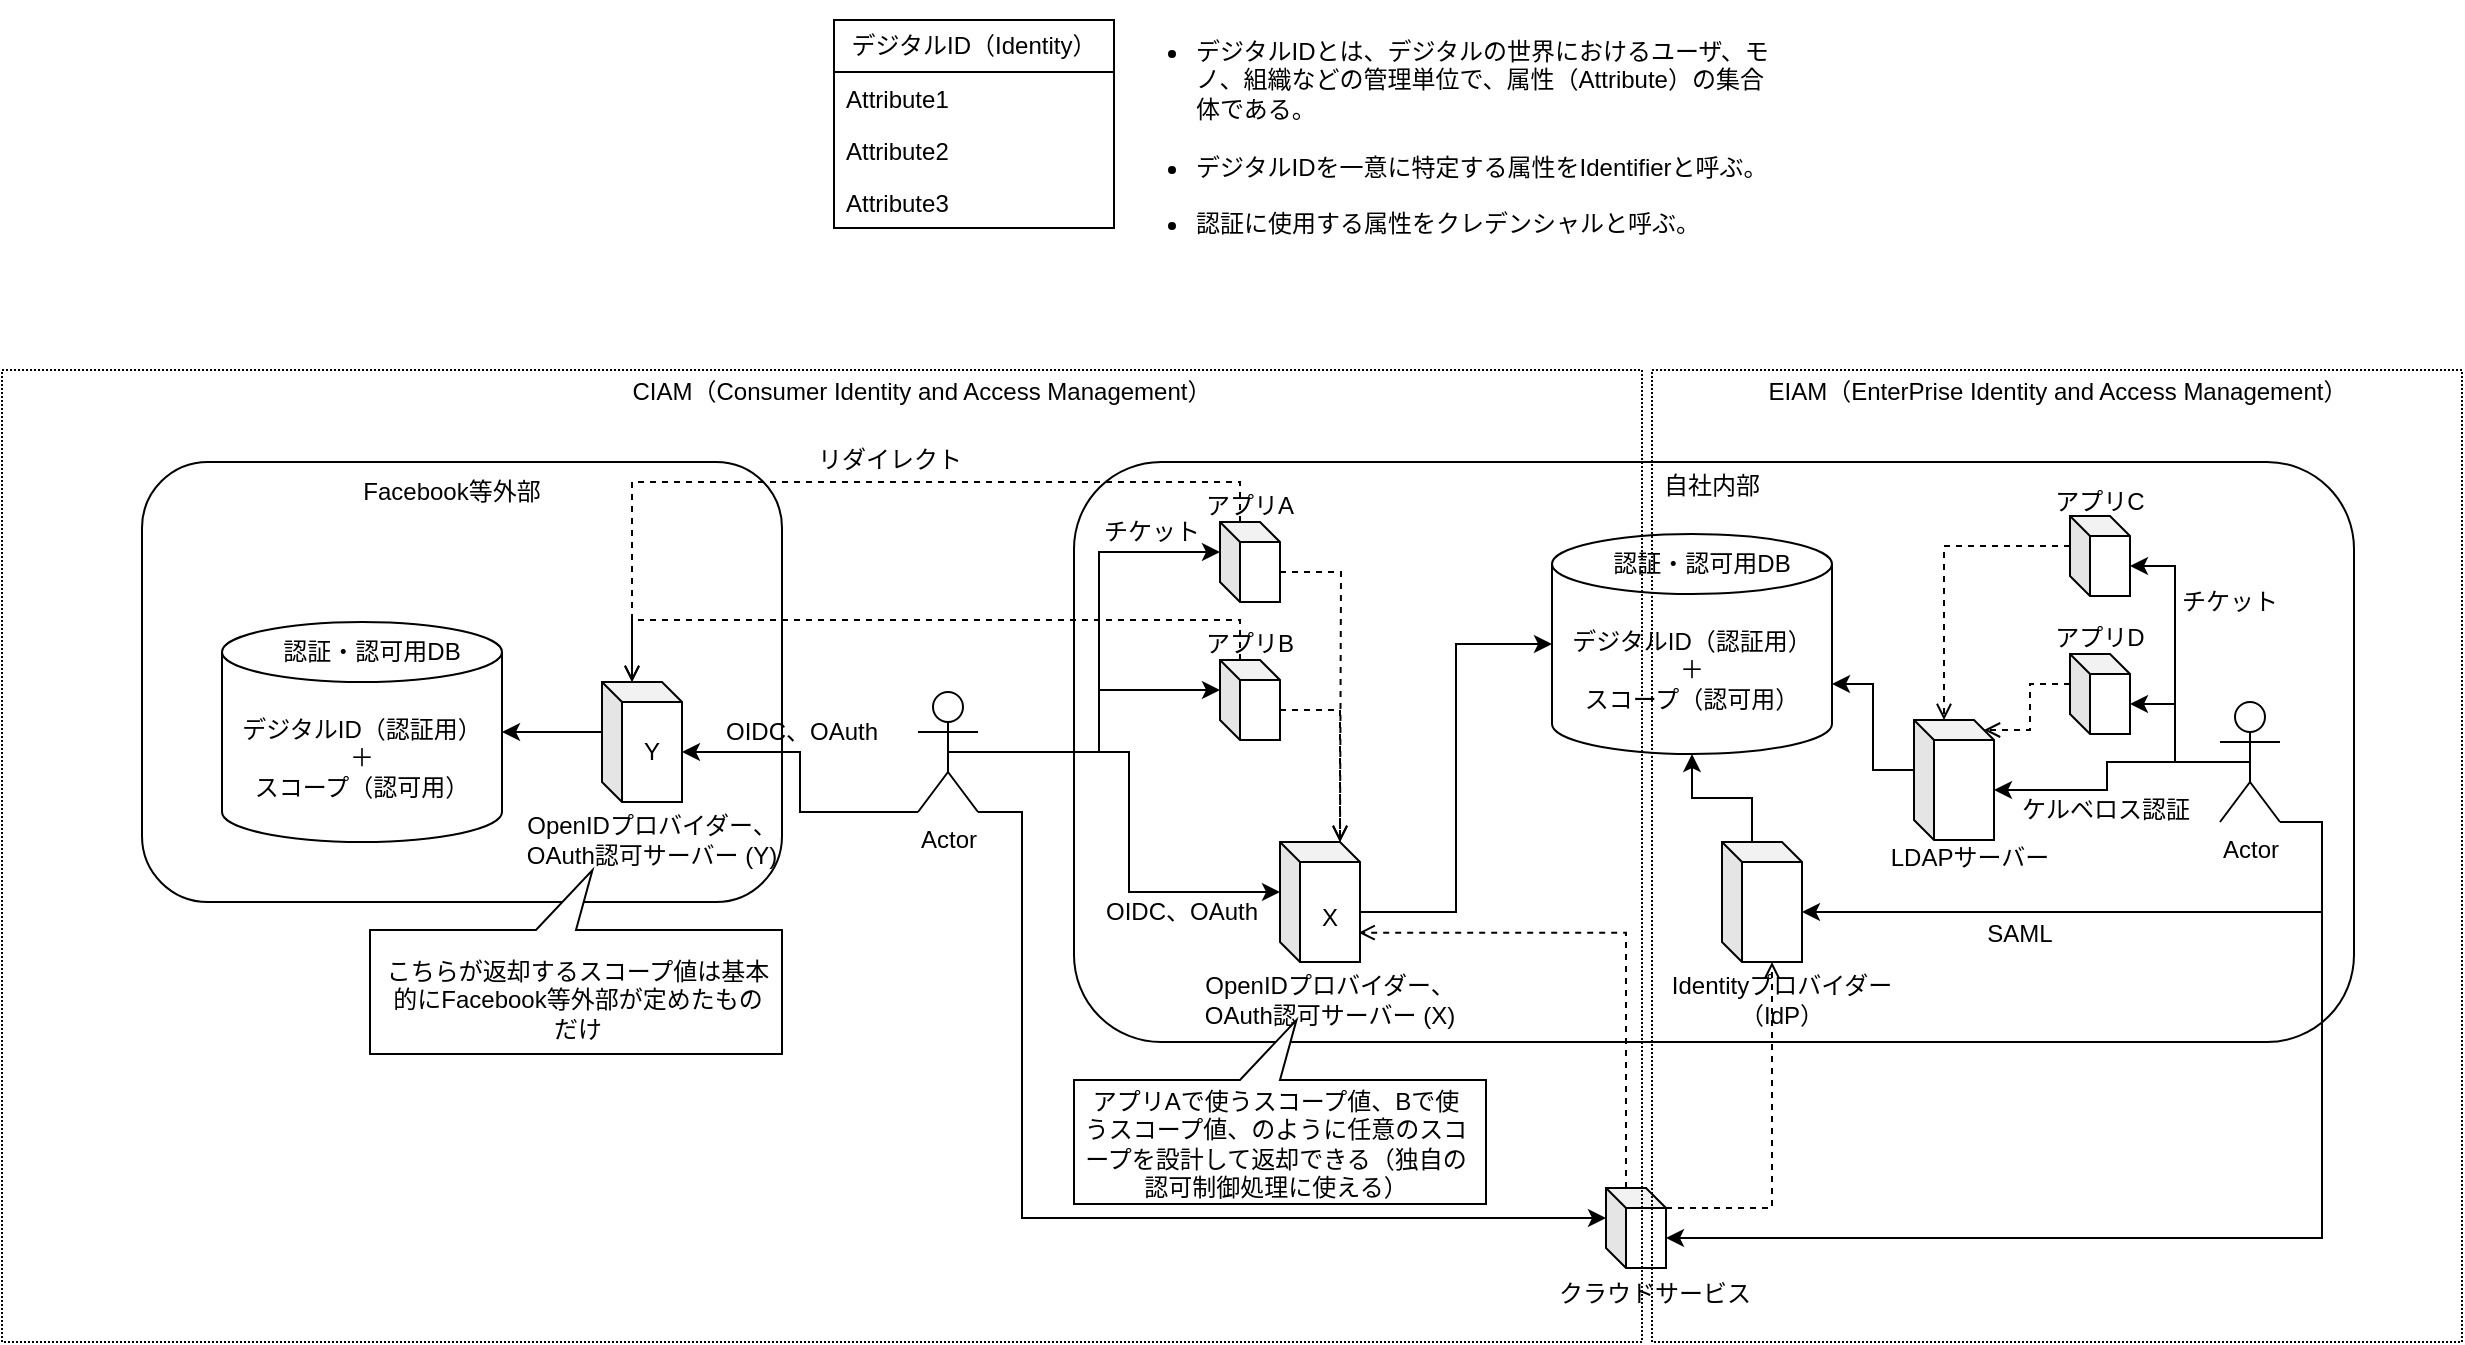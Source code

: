 <mxfile version="21.2.3" type="device">
  <diagram name="ページ1" id="IEg0Emu4qmbsSPd5Q8Vj">
    <mxGraphModel dx="3474" dy="2719" grid="1" gridSize="10" guides="1" tooltips="1" connect="1" arrows="1" fold="1" page="1" pageScale="1" pageWidth="827" pageHeight="1169" math="0" shadow="0">
      <root>
        <mxCell id="0" />
        <mxCell id="1" parent="0" />
        <mxCell id="2JfHGFA0m8dNXVJQCZrc-6" value="" style="rounded=1;whiteSpace=wrap;html=1;fillColor=none;" vertex="1" parent="1">
          <mxGeometry x="50" y="30" width="320" height="220" as="geometry" />
        </mxCell>
        <mxCell id="2JfHGFA0m8dNXVJQCZrc-1" value="デジタルID（認証用）&lt;br&gt;＋&lt;br&gt;スコープ（認可用）" style="shape=cylinder3;whiteSpace=wrap;html=1;boundedLbl=1;backgroundOutline=1;size=15;" vertex="1" parent="1">
          <mxGeometry x="90" y="110" width="140" height="110" as="geometry" />
        </mxCell>
        <mxCell id="2JfHGFA0m8dNXVJQCZrc-2" value="認証・認可用DB" style="text;html=1;strokeColor=none;fillColor=none;align=center;verticalAlign=middle;whiteSpace=wrap;rounded=0;" vertex="1" parent="1">
          <mxGeometry x="110" y="110" width="110" height="30" as="geometry" />
        </mxCell>
        <mxCell id="2JfHGFA0m8dNXVJQCZrc-12" style="edgeStyle=orthogonalEdgeStyle;rounded=0;orthogonalLoop=1;jettySize=auto;html=1;exitX=0;exitY=0;exitDx=0;exitDy=25;exitPerimeter=0;entryX=1;entryY=0.5;entryDx=0;entryDy=0;entryPerimeter=0;" edge="1" parent="1" source="2JfHGFA0m8dNXVJQCZrc-8" target="2JfHGFA0m8dNXVJQCZrc-1">
          <mxGeometry relative="1" as="geometry" />
        </mxCell>
        <mxCell id="2JfHGFA0m8dNXVJQCZrc-8" value="" style="shape=cube;whiteSpace=wrap;html=1;boundedLbl=1;backgroundOutline=1;darkOpacity=0.05;darkOpacity2=0.1;size=10;" vertex="1" parent="1">
          <mxGeometry x="280" y="140" width="40" height="60" as="geometry" />
        </mxCell>
        <mxCell id="2JfHGFA0m8dNXVJQCZrc-10" value="OpenIDプロバイダー、&lt;br&gt;OAuth認可サーバー (Y)" style="text;html=1;strokeColor=none;fillColor=none;align=center;verticalAlign=middle;whiteSpace=wrap;rounded=0;" vertex="1" parent="1">
          <mxGeometry x="240" y="204" width="130" height="30" as="geometry" />
        </mxCell>
        <mxCell id="2JfHGFA0m8dNXVJQCZrc-14" style="edgeStyle=orthogonalEdgeStyle;rounded=0;orthogonalLoop=1;jettySize=auto;html=1;entryX=0;entryY=0;entryDx=40;entryDy=35;entryPerimeter=0;exitX=0;exitY=1;exitDx=0;exitDy=0;exitPerimeter=0;" edge="1" parent="1" source="2JfHGFA0m8dNXVJQCZrc-15" target="2JfHGFA0m8dNXVJQCZrc-8">
          <mxGeometry relative="1" as="geometry">
            <mxPoint x="420" y="180" as="sourcePoint" />
            <Array as="points">
              <mxPoint x="379" y="205" />
              <mxPoint x="379" y="175" />
            </Array>
          </mxGeometry>
        </mxCell>
        <mxCell id="2JfHGFA0m8dNXVJQCZrc-29" style="edgeStyle=orthogonalEdgeStyle;rounded=0;orthogonalLoop=1;jettySize=auto;html=1;entryX=0;entryY=0;entryDx=0;entryDy=15;entryPerimeter=0;exitX=0.5;exitY=0.5;exitDx=0;exitDy=0;exitPerimeter=0;" edge="1" parent="1" source="2JfHGFA0m8dNXVJQCZrc-15" target="2JfHGFA0m8dNXVJQCZrc-19">
          <mxGeometry relative="1" as="geometry">
            <mxPoint x="476" y="175" as="sourcePoint" />
          </mxGeometry>
        </mxCell>
        <mxCell id="2JfHGFA0m8dNXVJQCZrc-30" style="edgeStyle=orthogonalEdgeStyle;rounded=0;orthogonalLoop=1;jettySize=auto;html=1;exitX=0.5;exitY=0.5;exitDx=0;exitDy=0;exitPerimeter=0;entryX=0;entryY=0;entryDx=0;entryDy=25;entryPerimeter=0;" edge="1" parent="1" source="2JfHGFA0m8dNXVJQCZrc-15" target="2JfHGFA0m8dNXVJQCZrc-17">
          <mxGeometry relative="1" as="geometry" />
        </mxCell>
        <mxCell id="2JfHGFA0m8dNXVJQCZrc-31" style="edgeStyle=orthogonalEdgeStyle;rounded=0;orthogonalLoop=1;jettySize=auto;html=1;exitX=0.5;exitY=0.5;exitDx=0;exitDy=0;exitPerimeter=0;entryX=0;entryY=0;entryDx=0;entryDy=15;entryPerimeter=0;" edge="1" parent="1" source="2JfHGFA0m8dNXVJQCZrc-15" target="2JfHGFA0m8dNXVJQCZrc-24">
          <mxGeometry relative="1" as="geometry" />
        </mxCell>
        <mxCell id="2JfHGFA0m8dNXVJQCZrc-67" style="edgeStyle=orthogonalEdgeStyle;rounded=0;orthogonalLoop=1;jettySize=auto;html=1;exitX=1;exitY=1;exitDx=0;exitDy=0;exitPerimeter=0;entryX=0;entryY=0;entryDx=0;entryDy=15;entryPerimeter=0;" edge="1" parent="1" source="2JfHGFA0m8dNXVJQCZrc-15" target="2JfHGFA0m8dNXVJQCZrc-61">
          <mxGeometry relative="1" as="geometry">
            <Array as="points">
              <mxPoint x="490" y="205" />
              <mxPoint x="490" y="408" />
            </Array>
          </mxGeometry>
        </mxCell>
        <mxCell id="2JfHGFA0m8dNXVJQCZrc-15" value="Actor" style="shape=umlActor;verticalLabelPosition=bottom;verticalAlign=top;html=1;" vertex="1" parent="1">
          <mxGeometry x="438" y="145" width="30" height="60" as="geometry" />
        </mxCell>
        <mxCell id="2JfHGFA0m8dNXVJQCZrc-16" value="" style="rounded=1;whiteSpace=wrap;html=1;fillColor=none;" vertex="1" parent="1">
          <mxGeometry x="516" y="30" width="640" height="290" as="geometry" />
        </mxCell>
        <mxCell id="2JfHGFA0m8dNXVJQCZrc-43" style="edgeStyle=orthogonalEdgeStyle;rounded=0;orthogonalLoop=1;jettySize=auto;html=1;exitX=0;exitY=0;exitDx=40;exitDy=35;exitPerimeter=0;entryX=0;entryY=0.5;entryDx=0;entryDy=0;entryPerimeter=0;" edge="1" parent="1" source="2JfHGFA0m8dNXVJQCZrc-17" target="2JfHGFA0m8dNXVJQCZrc-41">
          <mxGeometry relative="1" as="geometry" />
        </mxCell>
        <mxCell id="2JfHGFA0m8dNXVJQCZrc-17" value="" style="shape=cube;whiteSpace=wrap;html=1;boundedLbl=1;backgroundOutline=1;darkOpacity=0.05;darkOpacity2=0.1;size=10;" vertex="1" parent="1">
          <mxGeometry x="619" y="220" width="40" height="60" as="geometry" />
        </mxCell>
        <mxCell id="2JfHGFA0m8dNXVJQCZrc-18" value="OpenIDプロバイダー、&lt;br&gt;OAuth認可サーバー (X)" style="text;html=1;strokeColor=none;fillColor=none;align=center;verticalAlign=middle;whiteSpace=wrap;rounded=0;" vertex="1" parent="1">
          <mxGeometry x="579" y="284" width="130" height="30" as="geometry" />
        </mxCell>
        <mxCell id="2JfHGFA0m8dNXVJQCZrc-27" style="edgeStyle=orthogonalEdgeStyle;rounded=0;orthogonalLoop=1;jettySize=auto;html=1;exitX=0;exitY=0;exitDx=30;exitDy=25;exitPerimeter=0;dashed=1;endArrow=open;endFill=0;" edge="1" parent="1" source="2JfHGFA0m8dNXVJQCZrc-19">
          <mxGeometry relative="1" as="geometry">
            <mxPoint x="649.0" y="220" as="targetPoint" />
          </mxGeometry>
        </mxCell>
        <mxCell id="2JfHGFA0m8dNXVJQCZrc-32" style="edgeStyle=orthogonalEdgeStyle;rounded=0;orthogonalLoop=1;jettySize=auto;html=1;exitX=0;exitY=0;exitDx=10;exitDy=0;exitPerimeter=0;entryX=0;entryY=0;entryDx=15;entryDy=0;entryPerimeter=0;dashed=1;endArrow=open;endFill=0;" edge="1" parent="1" source="2JfHGFA0m8dNXVJQCZrc-19" target="2JfHGFA0m8dNXVJQCZrc-8">
          <mxGeometry relative="1" as="geometry" />
        </mxCell>
        <mxCell id="2JfHGFA0m8dNXVJQCZrc-19" value="" style="shape=cube;whiteSpace=wrap;html=1;boundedLbl=1;backgroundOutline=1;darkOpacity=0.05;darkOpacity2=0.1;size=10;" vertex="1" parent="1">
          <mxGeometry x="589" y="60" width="30" height="40" as="geometry" />
        </mxCell>
        <mxCell id="2JfHGFA0m8dNXVJQCZrc-20" value="アプリA" style="text;html=1;strokeColor=none;fillColor=none;align=center;verticalAlign=middle;whiteSpace=wrap;rounded=0;" vertex="1" parent="1">
          <mxGeometry x="574" y="37" width="60" height="30" as="geometry" />
        </mxCell>
        <mxCell id="2JfHGFA0m8dNXVJQCZrc-26" style="edgeStyle=orthogonalEdgeStyle;rounded=0;orthogonalLoop=1;jettySize=auto;html=1;exitX=0;exitY=0;exitDx=30;exitDy=25;exitPerimeter=0;entryX=0;entryY=0;entryDx=30;entryDy=0;entryPerimeter=0;dashed=1;endArrow=open;endFill=0;" edge="1" parent="1" source="2JfHGFA0m8dNXVJQCZrc-24" target="2JfHGFA0m8dNXVJQCZrc-17">
          <mxGeometry relative="1" as="geometry" />
        </mxCell>
        <mxCell id="2JfHGFA0m8dNXVJQCZrc-34" style="edgeStyle=orthogonalEdgeStyle;rounded=0;orthogonalLoop=1;jettySize=auto;html=1;exitX=0;exitY=0;exitDx=10;exitDy=0;exitPerimeter=0;entryX=0;entryY=0;entryDx=15;entryDy=0;entryPerimeter=0;dashed=1;endArrow=open;endFill=0;" edge="1" parent="1" source="2JfHGFA0m8dNXVJQCZrc-24" target="2JfHGFA0m8dNXVJQCZrc-8">
          <mxGeometry relative="1" as="geometry" />
        </mxCell>
        <mxCell id="2JfHGFA0m8dNXVJQCZrc-24" value="" style="shape=cube;whiteSpace=wrap;html=1;boundedLbl=1;backgroundOutline=1;darkOpacity=0.05;darkOpacity2=0.1;size=10;" vertex="1" parent="1">
          <mxGeometry x="589" y="129" width="30" height="40" as="geometry" />
        </mxCell>
        <mxCell id="2JfHGFA0m8dNXVJQCZrc-25" value="アプリB" style="text;html=1;strokeColor=none;fillColor=none;align=center;verticalAlign=middle;whiteSpace=wrap;rounded=0;" vertex="1" parent="1">
          <mxGeometry x="574" y="106" width="60" height="30" as="geometry" />
        </mxCell>
        <mxCell id="2JfHGFA0m8dNXVJQCZrc-35" value="リダイレクト" style="text;html=1;strokeColor=none;fillColor=none;align=center;verticalAlign=middle;whiteSpace=wrap;rounded=0;" vertex="1" parent="1">
          <mxGeometry x="374" y="14" width="100" height="30" as="geometry" />
        </mxCell>
        <mxCell id="2JfHGFA0m8dNXVJQCZrc-36" value="OIDC、OAuth" style="text;html=1;strokeColor=none;fillColor=none;align=center;verticalAlign=middle;whiteSpace=wrap;rounded=0;" vertex="1" parent="1">
          <mxGeometry x="340" y="150" width="80" height="30" as="geometry" />
        </mxCell>
        <mxCell id="2JfHGFA0m8dNXVJQCZrc-37" value="OIDC、OAuth" style="text;html=1;strokeColor=none;fillColor=none;align=center;verticalAlign=middle;whiteSpace=wrap;rounded=0;" vertex="1" parent="1">
          <mxGeometry x="530" y="240" width="80" height="30" as="geometry" />
        </mxCell>
        <mxCell id="2JfHGFA0m8dNXVJQCZrc-38" value="チケット" style="text;html=1;strokeColor=none;fillColor=none;align=center;verticalAlign=middle;whiteSpace=wrap;rounded=0;" vertex="1" parent="1">
          <mxGeometry x="525" y="50" width="60" height="30" as="geometry" />
        </mxCell>
        <mxCell id="2JfHGFA0m8dNXVJQCZrc-41" value="デジタルID（認証用）&lt;br&gt;＋&lt;br&gt;スコープ（認可用）" style="shape=cylinder3;whiteSpace=wrap;html=1;boundedLbl=1;backgroundOutline=1;size=15;" vertex="1" parent="1">
          <mxGeometry x="755" y="66" width="140" height="110" as="geometry" />
        </mxCell>
        <mxCell id="2JfHGFA0m8dNXVJQCZrc-42" value="認証・認可用DB" style="text;html=1;strokeColor=none;fillColor=none;align=center;verticalAlign=middle;whiteSpace=wrap;rounded=0;" vertex="1" parent="1">
          <mxGeometry x="775" y="66" width="110" height="30" as="geometry" />
        </mxCell>
        <mxCell id="2JfHGFA0m8dNXVJQCZrc-49" style="edgeStyle=orthogonalEdgeStyle;rounded=0;orthogonalLoop=1;jettySize=auto;html=1;exitX=0.5;exitY=0.5;exitDx=0;exitDy=0;exitPerimeter=0;entryX=0;entryY=0;entryDx=30;entryDy=25;entryPerimeter=0;" edge="1" parent="1" source="2JfHGFA0m8dNXVJQCZrc-44" target="2JfHGFA0m8dNXVJQCZrc-45">
          <mxGeometry relative="1" as="geometry" />
        </mxCell>
        <mxCell id="2JfHGFA0m8dNXVJQCZrc-50" style="edgeStyle=orthogonalEdgeStyle;rounded=0;orthogonalLoop=1;jettySize=auto;html=1;exitX=0.5;exitY=0.5;exitDx=0;exitDy=0;exitPerimeter=0;entryX=0;entryY=0;entryDx=30;entryDy=25;entryPerimeter=0;" edge="1" parent="1" source="2JfHGFA0m8dNXVJQCZrc-44" target="2JfHGFA0m8dNXVJQCZrc-47">
          <mxGeometry relative="1" as="geometry" />
        </mxCell>
        <mxCell id="2JfHGFA0m8dNXVJQCZrc-53" style="edgeStyle=orthogonalEdgeStyle;rounded=0;orthogonalLoop=1;jettySize=auto;html=1;exitX=0.5;exitY=0.5;exitDx=0;exitDy=0;exitPerimeter=0;entryX=0;entryY=0;entryDx=40;entryDy=35;entryPerimeter=0;" edge="1" parent="1" source="2JfHGFA0m8dNXVJQCZrc-44" target="2JfHGFA0m8dNXVJQCZrc-51">
          <mxGeometry relative="1" as="geometry">
            <mxPoint x="995" y="194" as="targetPoint" />
          </mxGeometry>
        </mxCell>
        <mxCell id="2JfHGFA0m8dNXVJQCZrc-60" style="edgeStyle=orthogonalEdgeStyle;rounded=0;orthogonalLoop=1;jettySize=auto;html=1;exitX=1;exitY=1;exitDx=0;exitDy=0;exitPerimeter=0;entryX=0;entryY=0;entryDx=40;entryDy=35;entryPerimeter=0;" edge="1" parent="1" source="2JfHGFA0m8dNXVJQCZrc-44" target="2JfHGFA0m8dNXVJQCZrc-57">
          <mxGeometry relative="1" as="geometry">
            <Array as="points">
              <mxPoint x="1140" y="210" />
              <mxPoint x="1140" y="255" />
            </Array>
          </mxGeometry>
        </mxCell>
        <mxCell id="2JfHGFA0m8dNXVJQCZrc-63" style="edgeStyle=orthogonalEdgeStyle;rounded=0;orthogonalLoop=1;jettySize=auto;html=1;exitX=1;exitY=1;exitDx=0;exitDy=0;exitPerimeter=0;entryX=0;entryY=0;entryDx=30;entryDy=25;entryPerimeter=0;" edge="1" parent="1" source="2JfHGFA0m8dNXVJQCZrc-44" target="2JfHGFA0m8dNXVJQCZrc-61">
          <mxGeometry relative="1" as="geometry">
            <Array as="points">
              <mxPoint x="1140" y="210" />
              <mxPoint x="1140" y="418" />
            </Array>
          </mxGeometry>
        </mxCell>
        <mxCell id="2JfHGFA0m8dNXVJQCZrc-44" value="Actor" style="shape=umlActor;verticalLabelPosition=bottom;verticalAlign=top;html=1;" vertex="1" parent="1">
          <mxGeometry x="1089" y="150" width="30" height="60" as="geometry" />
        </mxCell>
        <mxCell id="2JfHGFA0m8dNXVJQCZrc-74" style="edgeStyle=orthogonalEdgeStyle;rounded=0;orthogonalLoop=1;jettySize=auto;html=1;exitX=0;exitY=0;exitDx=0;exitDy=15;exitPerimeter=0;entryX=0;entryY=0;entryDx=15;entryDy=0;entryPerimeter=0;dashed=1;endArrow=open;endFill=0;" edge="1" parent="1" source="2JfHGFA0m8dNXVJQCZrc-45" target="2JfHGFA0m8dNXVJQCZrc-51">
          <mxGeometry relative="1" as="geometry" />
        </mxCell>
        <mxCell id="2JfHGFA0m8dNXVJQCZrc-45" value="" style="shape=cube;whiteSpace=wrap;html=1;boundedLbl=1;backgroundOutline=1;darkOpacity=0.05;darkOpacity2=0.1;size=10;" vertex="1" parent="1">
          <mxGeometry x="1014" y="57" width="30" height="40" as="geometry" />
        </mxCell>
        <mxCell id="2JfHGFA0m8dNXVJQCZrc-46" value="アプリC" style="text;html=1;strokeColor=none;fillColor=none;align=center;verticalAlign=middle;whiteSpace=wrap;rounded=0;" vertex="1" parent="1">
          <mxGeometry x="999" y="34" width="60" height="32" as="geometry" />
        </mxCell>
        <mxCell id="2JfHGFA0m8dNXVJQCZrc-75" style="edgeStyle=orthogonalEdgeStyle;rounded=0;orthogonalLoop=1;jettySize=auto;html=1;exitX=0;exitY=0;exitDx=0;exitDy=15;exitPerimeter=0;entryX=0;entryY=0;entryDx=35;entryDy=5;entryPerimeter=0;dashed=1;endArrow=open;endFill=0;" edge="1" parent="1" source="2JfHGFA0m8dNXVJQCZrc-47" target="2JfHGFA0m8dNXVJQCZrc-51">
          <mxGeometry relative="1" as="geometry" />
        </mxCell>
        <mxCell id="2JfHGFA0m8dNXVJQCZrc-47" value="" style="shape=cube;whiteSpace=wrap;html=1;boundedLbl=1;backgroundOutline=1;darkOpacity=0.05;darkOpacity2=0.1;size=10;" vertex="1" parent="1">
          <mxGeometry x="1014" y="126" width="30" height="40" as="geometry" />
        </mxCell>
        <mxCell id="2JfHGFA0m8dNXVJQCZrc-48" value="アプリD" style="text;html=1;strokeColor=none;fillColor=none;align=center;verticalAlign=middle;whiteSpace=wrap;rounded=0;" vertex="1" parent="1">
          <mxGeometry x="999" y="103" width="60" height="30" as="geometry" />
        </mxCell>
        <mxCell id="2JfHGFA0m8dNXVJQCZrc-56" style="edgeStyle=orthogonalEdgeStyle;rounded=0;orthogonalLoop=1;jettySize=auto;html=1;exitX=0;exitY=0;exitDx=0;exitDy=25;exitPerimeter=0;entryX=1;entryY=0;entryDx=0;entryDy=75;entryPerimeter=0;" edge="1" parent="1" source="2JfHGFA0m8dNXVJQCZrc-51" target="2JfHGFA0m8dNXVJQCZrc-41">
          <mxGeometry relative="1" as="geometry">
            <mxPoint x="925" y="194" as="sourcePoint" />
          </mxGeometry>
        </mxCell>
        <mxCell id="2JfHGFA0m8dNXVJQCZrc-51" value="" style="shape=cube;whiteSpace=wrap;html=1;boundedLbl=1;backgroundOutline=1;darkOpacity=0.05;darkOpacity2=0.1;size=10;" vertex="1" parent="1">
          <mxGeometry x="936" y="159" width="40" height="60" as="geometry" />
        </mxCell>
        <mxCell id="2JfHGFA0m8dNXVJQCZrc-52" value="LDAPサーバー" style="text;html=1;strokeColor=none;fillColor=none;align=center;verticalAlign=middle;whiteSpace=wrap;rounded=0;" vertex="1" parent="1">
          <mxGeometry x="917" y="213" width="94" height="30" as="geometry" />
        </mxCell>
        <mxCell id="2JfHGFA0m8dNXVJQCZrc-54" value="ケルベロス認証" style="text;html=1;strokeColor=none;fillColor=none;align=center;verticalAlign=middle;whiteSpace=wrap;rounded=0;" vertex="1" parent="1">
          <mxGeometry x="985" y="189" width="94" height="30" as="geometry" />
        </mxCell>
        <mxCell id="2JfHGFA0m8dNXVJQCZrc-55" value="チケット" style="text;html=1;strokeColor=none;fillColor=none;align=center;verticalAlign=middle;whiteSpace=wrap;rounded=0;" vertex="1" parent="1">
          <mxGeometry x="1065" y="85" width="58" height="30" as="geometry" />
        </mxCell>
        <mxCell id="2JfHGFA0m8dNXVJQCZrc-69" style="edgeStyle=orthogonalEdgeStyle;rounded=0;orthogonalLoop=1;jettySize=auto;html=1;exitX=0;exitY=0;exitDx=15;exitDy=0;exitPerimeter=0;" edge="1" parent="1" source="2JfHGFA0m8dNXVJQCZrc-57" target="2JfHGFA0m8dNXVJQCZrc-41">
          <mxGeometry relative="1" as="geometry" />
        </mxCell>
        <mxCell id="2JfHGFA0m8dNXVJQCZrc-57" value="" style="shape=cube;whiteSpace=wrap;html=1;boundedLbl=1;backgroundOutline=1;darkOpacity=0.05;darkOpacity2=0.1;size=10;" vertex="1" parent="1">
          <mxGeometry x="840" y="220" width="40" height="60" as="geometry" />
        </mxCell>
        <mxCell id="2JfHGFA0m8dNXVJQCZrc-58" value="Identityプロバイダー（IdP）" style="text;html=1;strokeColor=none;fillColor=none;align=center;verticalAlign=middle;whiteSpace=wrap;rounded=0;" vertex="1" parent="1">
          <mxGeometry x="810" y="284" width="120" height="30" as="geometry" />
        </mxCell>
        <mxCell id="2JfHGFA0m8dNXVJQCZrc-65" style="edgeStyle=orthogonalEdgeStyle;rounded=0;orthogonalLoop=1;jettySize=auto;html=1;exitX=0;exitY=0;exitDx=30;exitDy=10;exitPerimeter=0;entryX=0;entryY=0;entryDx=25;entryDy=60;entryPerimeter=0;dashed=1;endArrow=open;endFill=0;" edge="1" parent="1" source="2JfHGFA0m8dNXVJQCZrc-61" target="2JfHGFA0m8dNXVJQCZrc-57">
          <mxGeometry relative="1" as="geometry" />
        </mxCell>
        <mxCell id="2JfHGFA0m8dNXVJQCZrc-66" style="edgeStyle=orthogonalEdgeStyle;rounded=0;orthogonalLoop=1;jettySize=auto;html=1;exitX=0;exitY=0;exitDx=10;exitDy=0;exitPerimeter=0;entryX=0.983;entryY=0.756;entryDx=0;entryDy=0;entryPerimeter=0;dashed=1;endArrow=open;endFill=0;" edge="1" parent="1" source="2JfHGFA0m8dNXVJQCZrc-61" target="2JfHGFA0m8dNXVJQCZrc-17">
          <mxGeometry relative="1" as="geometry" />
        </mxCell>
        <mxCell id="2JfHGFA0m8dNXVJQCZrc-61" value="" style="shape=cube;whiteSpace=wrap;html=1;boundedLbl=1;backgroundOutline=1;darkOpacity=0.05;darkOpacity2=0.1;size=10;" vertex="1" parent="1">
          <mxGeometry x="782" y="393" width="30" height="40" as="geometry" />
        </mxCell>
        <mxCell id="2JfHGFA0m8dNXVJQCZrc-62" value="クラウドサービス" style="text;html=1;strokeColor=none;fillColor=none;align=center;verticalAlign=middle;whiteSpace=wrap;rounded=0;" vertex="1" parent="1">
          <mxGeometry x="755" y="430" width="103" height="32" as="geometry" />
        </mxCell>
        <mxCell id="2JfHGFA0m8dNXVJQCZrc-64" value="SAML" style="text;html=1;strokeColor=none;fillColor=none;align=center;verticalAlign=middle;whiteSpace=wrap;rounded=0;" vertex="1" parent="1">
          <mxGeometry x="942" y="251" width="94" height="30" as="geometry" />
        </mxCell>
        <mxCell id="2JfHGFA0m8dNXVJQCZrc-70" value="X" style="text;html=1;strokeColor=none;fillColor=none;align=center;verticalAlign=middle;whiteSpace=wrap;rounded=0;" vertex="1" parent="1">
          <mxGeometry x="614" y="243" width="60" height="30" as="geometry" />
        </mxCell>
        <mxCell id="2JfHGFA0m8dNXVJQCZrc-71" value="Y" style="text;html=1;strokeColor=none;fillColor=none;align=center;verticalAlign=middle;whiteSpace=wrap;rounded=0;" vertex="1" parent="1">
          <mxGeometry x="275" y="160" width="60" height="30" as="geometry" />
        </mxCell>
        <mxCell id="2JfHGFA0m8dNXVJQCZrc-76" value="Facebook等外部" style="text;html=1;strokeColor=none;fillColor=none;align=center;verticalAlign=middle;whiteSpace=wrap;rounded=0;" vertex="1" parent="1">
          <mxGeometry x="110" y="30" width="190" height="30" as="geometry" />
        </mxCell>
        <mxCell id="2JfHGFA0m8dNXVJQCZrc-77" value="自社内部" style="text;html=1;strokeColor=none;fillColor=none;align=center;verticalAlign=middle;whiteSpace=wrap;rounded=0;" vertex="1" parent="1">
          <mxGeometry x="740" y="27" width="190" height="30" as="geometry" />
        </mxCell>
        <mxCell id="2JfHGFA0m8dNXVJQCZrc-78" value="" style="rounded=0;whiteSpace=wrap;html=1;fillColor=none;dashed=1;dashPattern=1 1;strokeWidth=1;" vertex="1" parent="1">
          <mxGeometry x="-20" y="-16" width="820" height="486" as="geometry" />
        </mxCell>
        <mxCell id="2JfHGFA0m8dNXVJQCZrc-80" value="CIAM（Consumer Identity and Access Management）" style="text;html=1;strokeColor=none;fillColor=none;align=center;verticalAlign=middle;whiteSpace=wrap;rounded=0;" vertex="1" parent="1">
          <mxGeometry x="280" y="-20" width="320" height="30" as="geometry" />
        </mxCell>
        <mxCell id="2JfHGFA0m8dNXVJQCZrc-81" value="" style="rounded=0;whiteSpace=wrap;html=1;fillColor=none;dashed=1;dashPattern=1 1;strokeWidth=1;" vertex="1" parent="1">
          <mxGeometry x="805" y="-16" width="405" height="486" as="geometry" />
        </mxCell>
        <mxCell id="2JfHGFA0m8dNXVJQCZrc-82" value="EIAM（EnterPrise Identity and Access Management）" style="text;html=1;strokeColor=none;fillColor=none;align=center;verticalAlign=middle;whiteSpace=wrap;rounded=0;" vertex="1" parent="1">
          <mxGeometry x="847.5" y="-20" width="320" height="30" as="geometry" />
        </mxCell>
        <mxCell id="2JfHGFA0m8dNXVJQCZrc-83" value="" style="shape=callout;whiteSpace=wrap;html=1;perimeter=calloutPerimeter;position2=0.46;rotation=-180;" vertex="1" parent="1">
          <mxGeometry x="516" y="309" width="206" height="92" as="geometry" />
        </mxCell>
        <mxCell id="2JfHGFA0m8dNXVJQCZrc-84" value="アプリAで使うスコープ値、Bで使うスコープ値、のように任意のスコープを設計して返却できる（独自の認可制御処理に使える）" style="text;html=1;strokeColor=none;fillColor=none;align=center;verticalAlign=middle;whiteSpace=wrap;rounded=0;" vertex="1" parent="1">
          <mxGeometry x="520" y="356" width="194" height="30" as="geometry" />
        </mxCell>
        <mxCell id="2JfHGFA0m8dNXVJQCZrc-85" value="" style="shape=callout;whiteSpace=wrap;html=1;perimeter=calloutPerimeter;position2=0.46;rotation=-180;" vertex="1" parent="1">
          <mxGeometry x="164" y="234" width="206" height="92" as="geometry" />
        </mxCell>
        <mxCell id="2JfHGFA0m8dNXVJQCZrc-86" value="こちらが返却するスコープ値は基本的にFacebook等外部が定めたものだけ" style="text;html=1;strokeColor=none;fillColor=none;align=center;verticalAlign=middle;whiteSpace=wrap;rounded=0;" vertex="1" parent="1">
          <mxGeometry x="171" y="284" width="194" height="30" as="geometry" />
        </mxCell>
        <mxCell id="2JfHGFA0m8dNXVJQCZrc-87" value="デジタルID（Identity）" style="swimlane;fontStyle=0;childLayout=stackLayout;horizontal=1;startSize=26;fillColor=none;horizontalStack=0;resizeParent=1;resizeParentMax=0;resizeLast=0;collapsible=1;marginBottom=0;whiteSpace=wrap;html=1;" vertex="1" parent="1">
          <mxGeometry x="396" y="-191" width="140" height="104" as="geometry">
            <mxRectangle x="440" y="-280" width="160" height="30" as="alternateBounds" />
          </mxGeometry>
        </mxCell>
        <mxCell id="2JfHGFA0m8dNXVJQCZrc-88" value="Attribute1" style="text;strokeColor=none;fillColor=none;align=left;verticalAlign=top;spacingLeft=4;spacingRight=4;overflow=hidden;rotatable=0;points=[[0,0.5],[1,0.5]];portConstraint=eastwest;whiteSpace=wrap;html=1;" vertex="1" parent="2JfHGFA0m8dNXVJQCZrc-87">
          <mxGeometry y="26" width="140" height="26" as="geometry" />
        </mxCell>
        <mxCell id="2JfHGFA0m8dNXVJQCZrc-89" value="Attribute2" style="text;strokeColor=none;fillColor=none;align=left;verticalAlign=top;spacingLeft=4;spacingRight=4;overflow=hidden;rotatable=0;points=[[0,0.5],[1,0.5]];portConstraint=eastwest;whiteSpace=wrap;html=1;" vertex="1" parent="2JfHGFA0m8dNXVJQCZrc-87">
          <mxGeometry y="52" width="140" height="26" as="geometry" />
        </mxCell>
        <mxCell id="2JfHGFA0m8dNXVJQCZrc-90" value="Attribute3" style="text;strokeColor=none;fillColor=none;align=left;verticalAlign=top;spacingLeft=4;spacingRight=4;overflow=hidden;rotatable=0;points=[[0,0.5],[1,0.5]];portConstraint=eastwest;whiteSpace=wrap;html=1;" vertex="1" parent="2JfHGFA0m8dNXVJQCZrc-87">
          <mxGeometry y="78" width="140" height="26" as="geometry" />
        </mxCell>
        <mxCell id="2JfHGFA0m8dNXVJQCZrc-93" value="&lt;div style=&quot;text-align: left;&quot;&gt;&lt;ul&gt;&lt;li&gt;&lt;span style=&quot;background-color: initial;&quot;&gt;デジタルIDとは、デジタルの世界におけるユーザ、モノ、組織などの管理単位で、属性（Attribute）の集合体である。&lt;br&gt;&lt;br&gt;&lt;/span&gt;&lt;/li&gt;&lt;li&gt;&lt;span style=&quot;background-color: initial;&quot;&gt;デジタルIDを一意に特定する属性をIdentifierと呼ぶ。&lt;br&gt;&lt;br&gt;&lt;/span&gt;&lt;/li&gt;&lt;li&gt;&lt;span style=&quot;background-color: initial;&quot;&gt;認証に使用する属性をクレデンシャルと呼ぶ。&lt;/span&gt;&lt;/li&gt;&lt;/ul&gt;&lt;/div&gt;" style="text;html=1;strokeColor=none;fillColor=none;align=center;verticalAlign=top;whiteSpace=wrap;rounded=0;" vertex="1" parent="1">
          <mxGeometry x="536" y="-201" width="330" height="140" as="geometry" />
        </mxCell>
      </root>
    </mxGraphModel>
  </diagram>
</mxfile>
